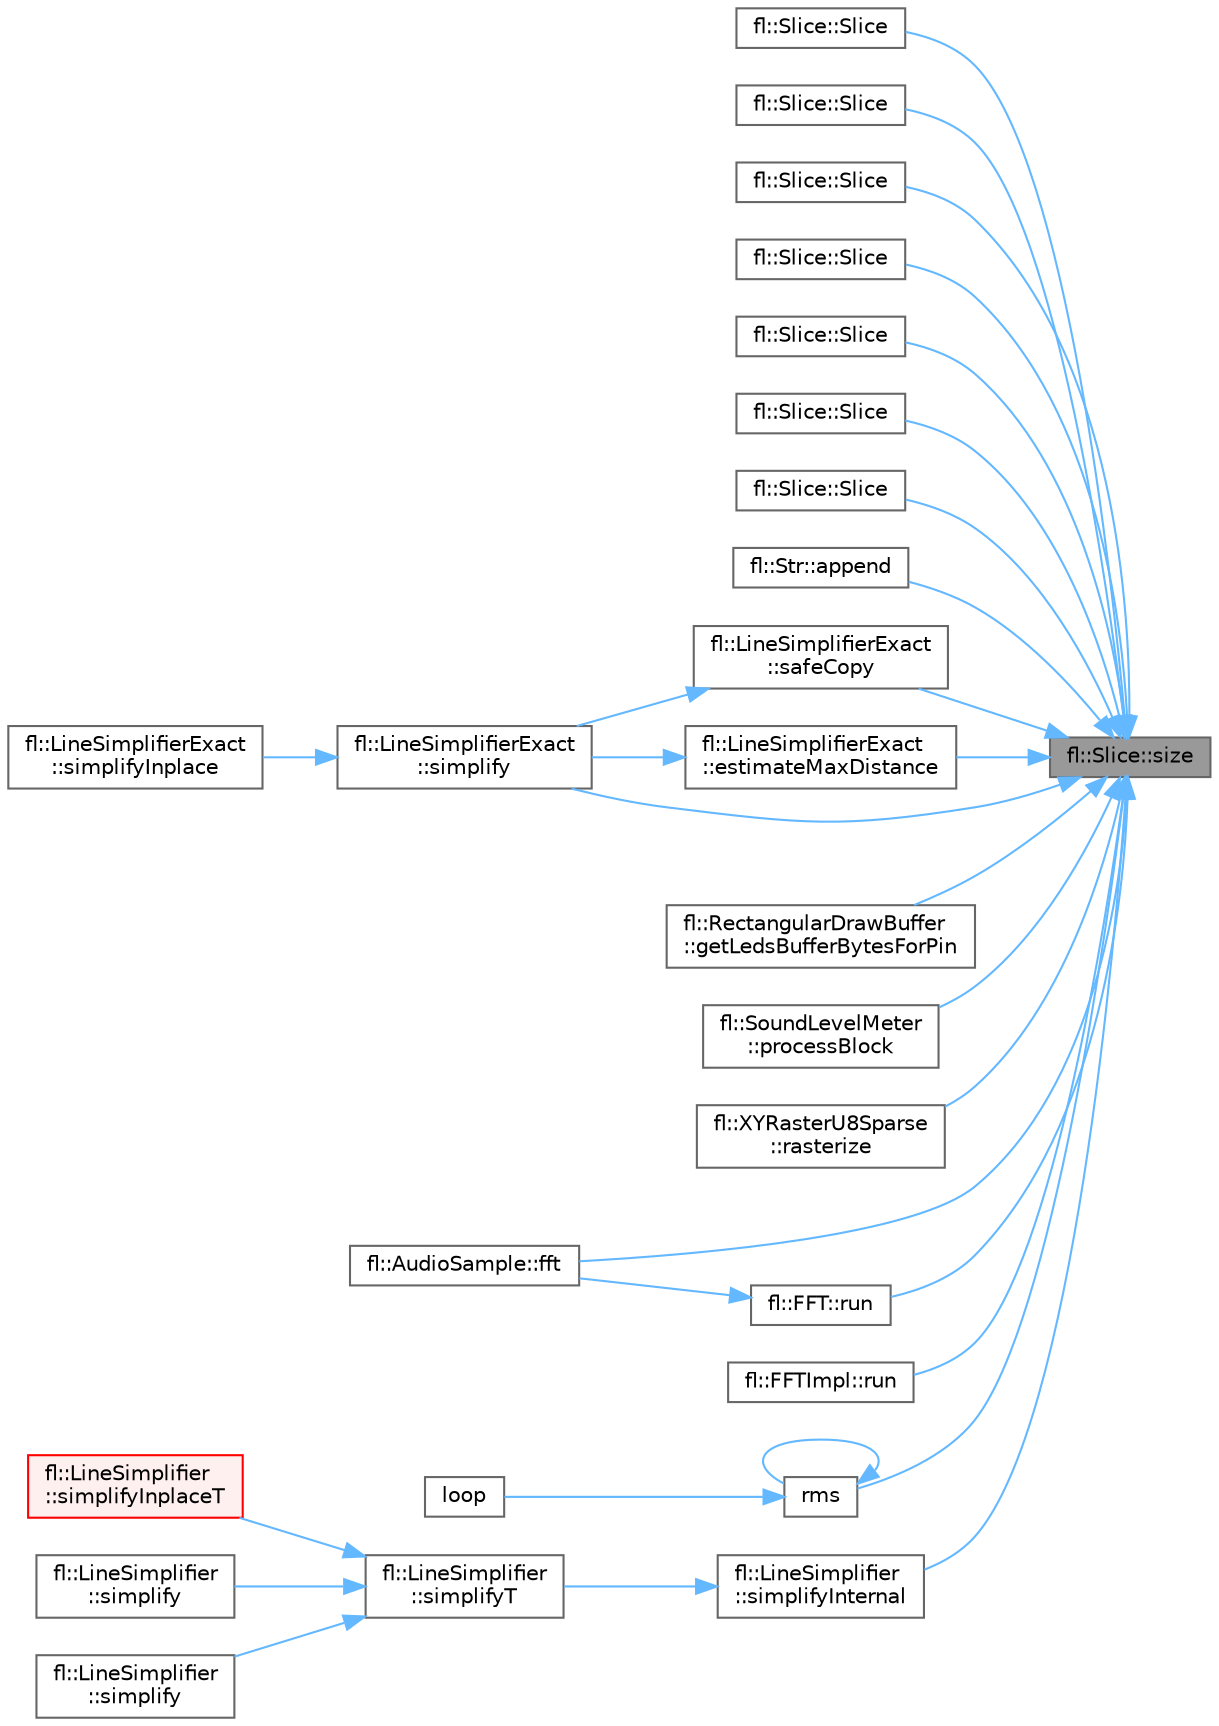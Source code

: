 digraph "fl::Slice::size"
{
 // INTERACTIVE_SVG=YES
 // LATEX_PDF_SIZE
  bgcolor="transparent";
  edge [fontname=Helvetica,fontsize=10,labelfontname=Helvetica,labelfontsize=10];
  node [fontname=Helvetica,fontsize=10,shape=box,height=0.2,width=0.4];
  rankdir="RL";
  Node1 [id="Node000001",label="fl::Slice::size",height=0.2,width=0.4,color="gray40", fillcolor="grey60", style="filled", fontcolor="black",tooltip=" "];
  Node1 -> Node2 [id="edge1_Node000001_Node000002",dir="back",color="steelblue1",style="solid",tooltip=" "];
  Node2 [id="Node000002",label="fl::Slice::Slice",height=0.2,width=0.4,color="grey40", fillcolor="white", style="filled",URL="$d8/de4/classfl_1_1_slice_a7d189753b00367fe0b3b8256da5f2f29.html#a7d189753b00367fe0b3b8256da5f2f29",tooltip=" "];
  Node1 -> Node3 [id="edge2_Node000001_Node000003",dir="back",color="steelblue1",style="solid",tooltip=" "];
  Node3 [id="Node000003",label="fl::Slice::Slice",height=0.2,width=0.4,color="grey40", fillcolor="white", style="filled",URL="$d8/de4/classfl_1_1_slice_a787f80c50ac594ac51fb682d40d24ab5.html#a787f80c50ac594ac51fb682d40d24ab5",tooltip=" "];
  Node1 -> Node4 [id="edge3_Node000001_Node000004",dir="back",color="steelblue1",style="solid",tooltip=" "];
  Node4 [id="Node000004",label="fl::Slice::Slice",height=0.2,width=0.4,color="grey40", fillcolor="white", style="filled",URL="$d8/de4/classfl_1_1_slice_a6be70f79861e5c6a14036283e18ff920.html#a6be70f79861e5c6a14036283e18ff920",tooltip=" "];
  Node1 -> Node5 [id="edge4_Node000001_Node000005",dir="back",color="steelblue1",style="solid",tooltip=" "];
  Node5 [id="Node000005",label="fl::Slice::Slice",height=0.2,width=0.4,color="grey40", fillcolor="white", style="filled",URL="$d8/de4/classfl_1_1_slice_ab420a0f8cdad962edbe2bb7684a8cbcc.html#ab420a0f8cdad962edbe2bb7684a8cbcc",tooltip=" "];
  Node1 -> Node6 [id="edge5_Node000001_Node000006",dir="back",color="steelblue1",style="solid",tooltip=" "];
  Node6 [id="Node000006",label="fl::Slice::Slice",height=0.2,width=0.4,color="grey40", fillcolor="white", style="filled",URL="$d8/de4/classfl_1_1_slice_a0975dca5e7632c133068791b095ee5b1.html#a0975dca5e7632c133068791b095ee5b1",tooltip=" "];
  Node1 -> Node7 [id="edge6_Node000001_Node000007",dir="back",color="steelblue1",style="solid",tooltip=" "];
  Node7 [id="Node000007",label="fl::Slice::Slice",height=0.2,width=0.4,color="grey40", fillcolor="white", style="filled",URL="$d8/de4/classfl_1_1_slice_af4be5dcf3f4b3f8817917bbf927bd4f6.html#af4be5dcf3f4b3f8817917bbf927bd4f6",tooltip=" "];
  Node1 -> Node8 [id="edge7_Node000001_Node000008",dir="back",color="steelblue1",style="solid",tooltip=" "];
  Node8 [id="Node000008",label="fl::Slice::Slice",height=0.2,width=0.4,color="grey40", fillcolor="white", style="filled",URL="$d8/de4/classfl_1_1_slice_af279509c5bd3d6daf5eecd678f9397f5.html#af279509c5bd3d6daf5eecd678f9397f5",tooltip=" "];
  Node1 -> Node9 [id="edge8_Node000001_Node000009",dir="back",color="steelblue1",style="solid",tooltip=" "];
  Node9 [id="Node000009",label="fl::Str::append",height=0.2,width=0.4,color="grey40", fillcolor="white", style="filled",URL="$d2/d24/classfl_1_1_str_a08455299f490507d07df48527af19908.html#a08455299f490507d07df48527af19908",tooltip=" "];
  Node1 -> Node10 [id="edge9_Node000001_Node000010",dir="back",color="steelblue1",style="solid",tooltip=" "];
  Node10 [id="Node000010",label="fl::LineSimplifierExact\l::estimateMaxDistance",height=0.2,width=0.4,color="grey40", fillcolor="white", style="filled",URL="$d5/d32/classfl_1_1_line_simplifier_exact_ab0e06d72d53d02d836883f5195496d3c.html#ab0e06d72d53d02d836883f5195496d3c",tooltip=" "];
  Node10 -> Node11 [id="edge10_Node000010_Node000011",dir="back",color="steelblue1",style="solid",tooltip=" "];
  Node11 [id="Node000011",label="fl::LineSimplifierExact\l::simplify",height=0.2,width=0.4,color="grey40", fillcolor="white", style="filled",URL="$d5/d32/classfl_1_1_line_simplifier_exact_abe0036297edb6a0641c42943d7c2ab57.html#abe0036297edb6a0641c42943d7c2ab57",tooltip=" "];
  Node11 -> Node12 [id="edge11_Node000011_Node000012",dir="back",color="steelblue1",style="solid",tooltip=" "];
  Node12 [id="Node000012",label="fl::LineSimplifierExact\l::simplifyInplace",height=0.2,width=0.4,color="grey40", fillcolor="white", style="filled",URL="$d5/d32/classfl_1_1_line_simplifier_exact_a3a4114a5aebc06310711d2fcc2643d67.html#a3a4114a5aebc06310711d2fcc2643d67",tooltip=" "];
  Node1 -> Node13 [id="edge12_Node000001_Node000013",dir="back",color="steelblue1",style="solid",tooltip=" "];
  Node13 [id="Node000013",label="fl::AudioSample::fft",height=0.2,width=0.4,color="grey40", fillcolor="white", style="filled",URL="$d0/de1/classfl_1_1_audio_sample_ac64f8011dd28714299f3ae7c1d8753eb.html#ac64f8011dd28714299f3ae7c1d8753eb",tooltip=" "];
  Node1 -> Node14 [id="edge13_Node000001_Node000014",dir="back",color="steelblue1",style="solid",tooltip=" "];
  Node14 [id="Node000014",label="fl::RectangularDrawBuffer\l::getLedsBufferBytesForPin",height=0.2,width=0.4,color="grey40", fillcolor="white", style="filled",URL="$de/d10/classfl_1_1_rectangular_draw_buffer_ad2a4686bb98c39141431b31ba9d58150.html#ad2a4686bb98c39141431b31ba9d58150",tooltip=" "];
  Node1 -> Node15 [id="edge14_Node000001_Node000015",dir="back",color="steelblue1",style="solid",tooltip=" "];
  Node15 [id="Node000015",label="fl::SoundLevelMeter\l::processBlock",height=0.2,width=0.4,color="grey40", fillcolor="white", style="filled",URL="$d9/d68/classfl_1_1_sound_level_meter_a91731e72146bd4dbec97eee1dc752238.html#a91731e72146bd4dbec97eee1dc752238",tooltip=" "];
  Node1 -> Node16 [id="edge15_Node000001_Node000016",dir="back",color="steelblue1",style="solid",tooltip=" "];
  Node16 [id="Node000016",label="fl::XYRasterU8Sparse\l::rasterize",height=0.2,width=0.4,color="grey40", fillcolor="white", style="filled",URL="$d1/d5c/classfl_1_1_x_y_raster_u8_sparse_a0a912982e407e681bd347b03a729b7da.html#a0a912982e407e681bd347b03a729b7da",tooltip=" "];
  Node1 -> Node17 [id="edge16_Node000001_Node000017",dir="back",color="steelblue1",style="solid",tooltip=" "];
  Node17 [id="Node000017",label="rms",height=0.2,width=0.4,color="grey40", fillcolor="white", style="filled",URL="$dc/d5d/_audio_8ino_a366541da4b022a2bc47a7dc02a1c1936.html#a366541da4b022a2bc47a7dc02a1c1936",tooltip=" "];
  Node17 -> Node18 [id="edge17_Node000017_Node000018",dir="back",color="steelblue1",style="solid",tooltip=" "];
  Node18 [id="Node000018",label="loop",height=0.2,width=0.4,color="grey40", fillcolor="white", style="filled",URL="$dc/d5d/_audio_8ino_afe461d27b9c48d5921c00d521181f12f.html#afe461d27b9c48d5921c00d521181f12f",tooltip=" "];
  Node17 -> Node17 [id="edge18_Node000017_Node000017",dir="back",color="steelblue1",style="solid",tooltip=" "];
  Node1 -> Node19 [id="edge19_Node000001_Node000019",dir="back",color="steelblue1",style="solid",tooltip=" "];
  Node19 [id="Node000019",label="fl::FFT::run",height=0.2,width=0.4,color="grey40", fillcolor="white", style="filled",URL="$d1/d47/classfl_1_1_f_f_t_a63cd4b56f67a2a7c50897b17bbfd7a04.html#a63cd4b56f67a2a7c50897b17bbfd7a04",tooltip=" "];
  Node19 -> Node13 [id="edge20_Node000019_Node000013",dir="back",color="steelblue1",style="solid",tooltip=" "];
  Node1 -> Node20 [id="edge21_Node000001_Node000020",dir="back",color="steelblue1",style="solid",tooltip=" "];
  Node20 [id="Node000020",label="fl::FFTImpl::run",height=0.2,width=0.4,color="grey40", fillcolor="white", style="filled",URL="$de/d9d/classfl_1_1_f_f_t_impl_a1958b1116cc1abea972f3ce11829bcef.html#a1958b1116cc1abea972f3ce11829bcef",tooltip=" "];
  Node1 -> Node21 [id="edge22_Node000001_Node000021",dir="back",color="steelblue1",style="solid",tooltip=" "];
  Node21 [id="Node000021",label="fl::LineSimplifierExact\l::safeCopy",height=0.2,width=0.4,color="grey40", fillcolor="white", style="filled",URL="$d5/d32/classfl_1_1_line_simplifier_exact_ab45b65bd5653cb34e2420e3306d98425.html#ab45b65bd5653cb34e2420e3306d98425",tooltip=" "];
  Node21 -> Node11 [id="edge23_Node000021_Node000011",dir="back",color="steelblue1",style="solid",tooltip=" "];
  Node1 -> Node11 [id="edge24_Node000001_Node000011",dir="back",color="steelblue1",style="solid",tooltip=" "];
  Node1 -> Node22 [id="edge25_Node000001_Node000022",dir="back",color="steelblue1",style="solid",tooltip=" "];
  Node22 [id="Node000022",label="fl::LineSimplifier\l::simplifyInternal",height=0.2,width=0.4,color="grey40", fillcolor="white", style="filled",URL="$dc/d4a/classfl_1_1_line_simplifier_a2536fb35718c3aebc8274b305b407dee.html#a2536fb35718c3aebc8274b305b407dee",tooltip=" "];
  Node22 -> Node23 [id="edge26_Node000022_Node000023",dir="back",color="steelblue1",style="solid",tooltip=" "];
  Node23 [id="Node000023",label="fl::LineSimplifier\l::simplifyT",height=0.2,width=0.4,color="grey40", fillcolor="white", style="filled",URL="$dc/d4a/classfl_1_1_line_simplifier_ab2ceacbb40ab8270441755fdcdd4e5e0.html#ab2ceacbb40ab8270441755fdcdd4e5e0",tooltip=" "];
  Node23 -> Node24 [id="edge27_Node000023_Node000024",dir="back",color="steelblue1",style="solid",tooltip=" "];
  Node24 [id="Node000024",label="fl::LineSimplifier\l::simplify",height=0.2,width=0.4,color="grey40", fillcolor="white", style="filled",URL="$dc/d4a/classfl_1_1_line_simplifier_aa83e414cacc8d5536b8d148acfcd731c.html#aa83e414cacc8d5536b8d148acfcd731c",tooltip=" "];
  Node23 -> Node25 [id="edge28_Node000023_Node000025",dir="back",color="steelblue1",style="solid",tooltip=" "];
  Node25 [id="Node000025",label="fl::LineSimplifier\l::simplify",height=0.2,width=0.4,color="grey40", fillcolor="white", style="filled",URL="$dc/d4a/classfl_1_1_line_simplifier_a201de7097fbafc8d15a883b6715ab21b.html#a201de7097fbafc8d15a883b6715ab21b",tooltip=" "];
  Node23 -> Node26 [id="edge29_Node000023_Node000026",dir="back",color="steelblue1",style="solid",tooltip=" "];
  Node26 [id="Node000026",label="fl::LineSimplifier\l::simplifyInplaceT",height=0.2,width=0.4,color="red", fillcolor="#FFF0F0", style="filled",URL="$dc/d4a/classfl_1_1_line_simplifier_a5ede8373d86a97315503c19f738c4c74.html#a5ede8373d86a97315503c19f738c4c74",tooltip=" "];
}
